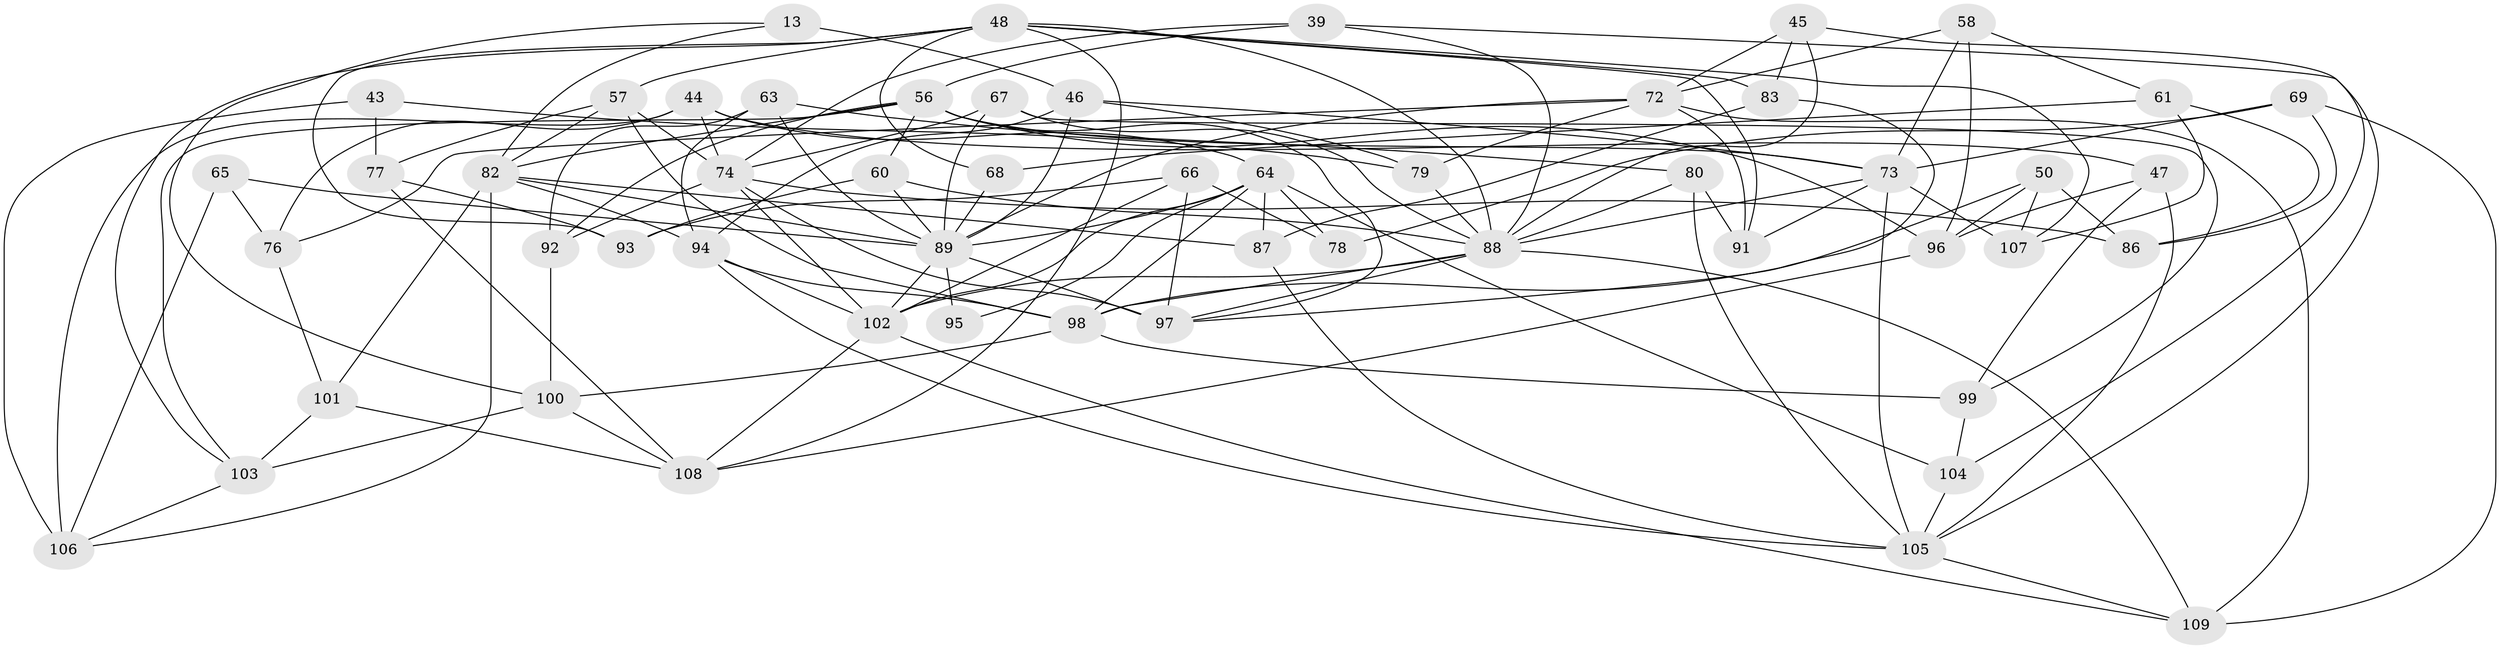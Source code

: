 // original degree distribution, {4: 1.0}
// Generated by graph-tools (version 1.1) at 2025/56/03/09/25 04:56:25]
// undirected, 54 vertices, 139 edges
graph export_dot {
graph [start="1"]
  node [color=gray90,style=filled];
  13;
  39;
  43;
  44 [super="+36"];
  45;
  46 [super="+4"];
  47;
  48 [super="+7+9+12"];
  50;
  56 [super="+21+42"];
  57 [super="+26"];
  58;
  60;
  61;
  63;
  64 [super="+35"];
  65;
  66 [super="+29"];
  67;
  68;
  69;
  72 [super="+1+40"];
  73 [super="+10+25"];
  74 [super="+5+27+33"];
  76;
  77;
  78;
  79;
  80;
  82 [super="+38+54"];
  83;
  86;
  87;
  88 [super="+20+28+37+51+59"];
  89 [super="+6+14+53+85"];
  91;
  92;
  93;
  94 [super="+22+70"];
  95;
  96 [super="+17"];
  97 [super="+16+49"];
  98 [super="+18+19"];
  99;
  100 [super="+52+24"];
  101;
  102 [super="+90"];
  103 [super="+81"];
  104;
  105 [super="+23+71"];
  106 [super="+30"];
  107;
  108 [super="+15+84"];
  109 [super="+41"];
  13 -- 82;
  13 -- 46 [weight=2];
  13 -- 100;
  39 -- 74;
  39 -- 56;
  39 -- 105;
  39 -- 88;
  43 -- 106 [weight=2];
  43 -- 79;
  43 -- 77;
  44 -- 106;
  44 -- 47;
  44 -- 74 [weight=2];
  44 -- 76;
  44 -- 64;
  45 -- 104;
  45 -- 83;
  45 -- 72;
  45 -- 88;
  46 -- 79;
  46 -- 89;
  46 -- 73;
  46 -- 94;
  47 -- 99;
  47 -- 96;
  47 -- 105;
  48 -- 91;
  48 -- 68;
  48 -- 83;
  48 -- 93;
  48 -- 57 [weight=2];
  48 -- 107;
  48 -- 103;
  48 -- 108;
  48 -- 88;
  50 -- 86;
  50 -- 107;
  50 -- 96;
  50 -- 98;
  56 -- 96;
  56 -- 103;
  56 -- 97;
  56 -- 92;
  56 -- 73;
  56 -- 60;
  56 -- 82;
  57 -- 77;
  57 -- 74;
  57 -- 98;
  57 -- 82;
  58 -- 61;
  58 -- 73;
  58 -- 72;
  58 -- 96;
  60 -- 93;
  60 -- 89;
  60 -- 88;
  61 -- 107;
  61 -- 68;
  61 -- 86;
  63 -- 92;
  63 -- 80;
  63 -- 94;
  63 -- 89;
  64 -- 78;
  64 -- 87;
  64 -- 89;
  64 -- 98;
  64 -- 102;
  64 -- 104;
  64 -- 95;
  65 -- 89 [weight=2];
  65 -- 76;
  65 -- 106;
  66 -- 78 [weight=2];
  66 -- 93;
  66 -- 97 [weight=2];
  66 -- 102;
  67 -- 74;
  67 -- 99;
  67 -- 88;
  67 -- 89;
  68 -- 89 [weight=2];
  69 -- 109;
  69 -- 86;
  69 -- 78;
  69 -- 73;
  72 -- 91;
  72 -- 109 [weight=2];
  72 -- 79;
  72 -- 76;
  72 -- 89;
  73 -- 105;
  73 -- 107;
  73 -- 91;
  73 -- 88;
  74 -- 86;
  74 -- 102 [weight=2];
  74 -- 97;
  74 -- 92;
  76 -- 101;
  77 -- 93;
  77 -- 108;
  79 -- 88;
  80 -- 91;
  80 -- 88;
  80 -- 105;
  82 -- 101;
  82 -- 87;
  82 -- 106;
  82 -- 94 [weight=2];
  82 -- 89 [weight=2];
  83 -- 87;
  83 -- 97;
  87 -- 105;
  88 -- 97;
  88 -- 102 [weight=2];
  88 -- 98 [weight=2];
  88 -- 109;
  89 -- 102 [weight=3];
  89 -- 97 [weight=2];
  89 -- 95 [weight=3];
  92 -- 100;
  94 -- 98 [weight=2];
  94 -- 105;
  94 -- 102;
  96 -- 108 [weight=2];
  98 -- 100 [weight=2];
  98 -- 99;
  99 -- 104;
  100 -- 103 [weight=2];
  100 -- 108 [weight=2];
  101 -- 108;
  101 -- 103;
  102 -- 108;
  102 -- 109;
  103 -- 106;
  104 -- 105;
  105 -- 109;
}

